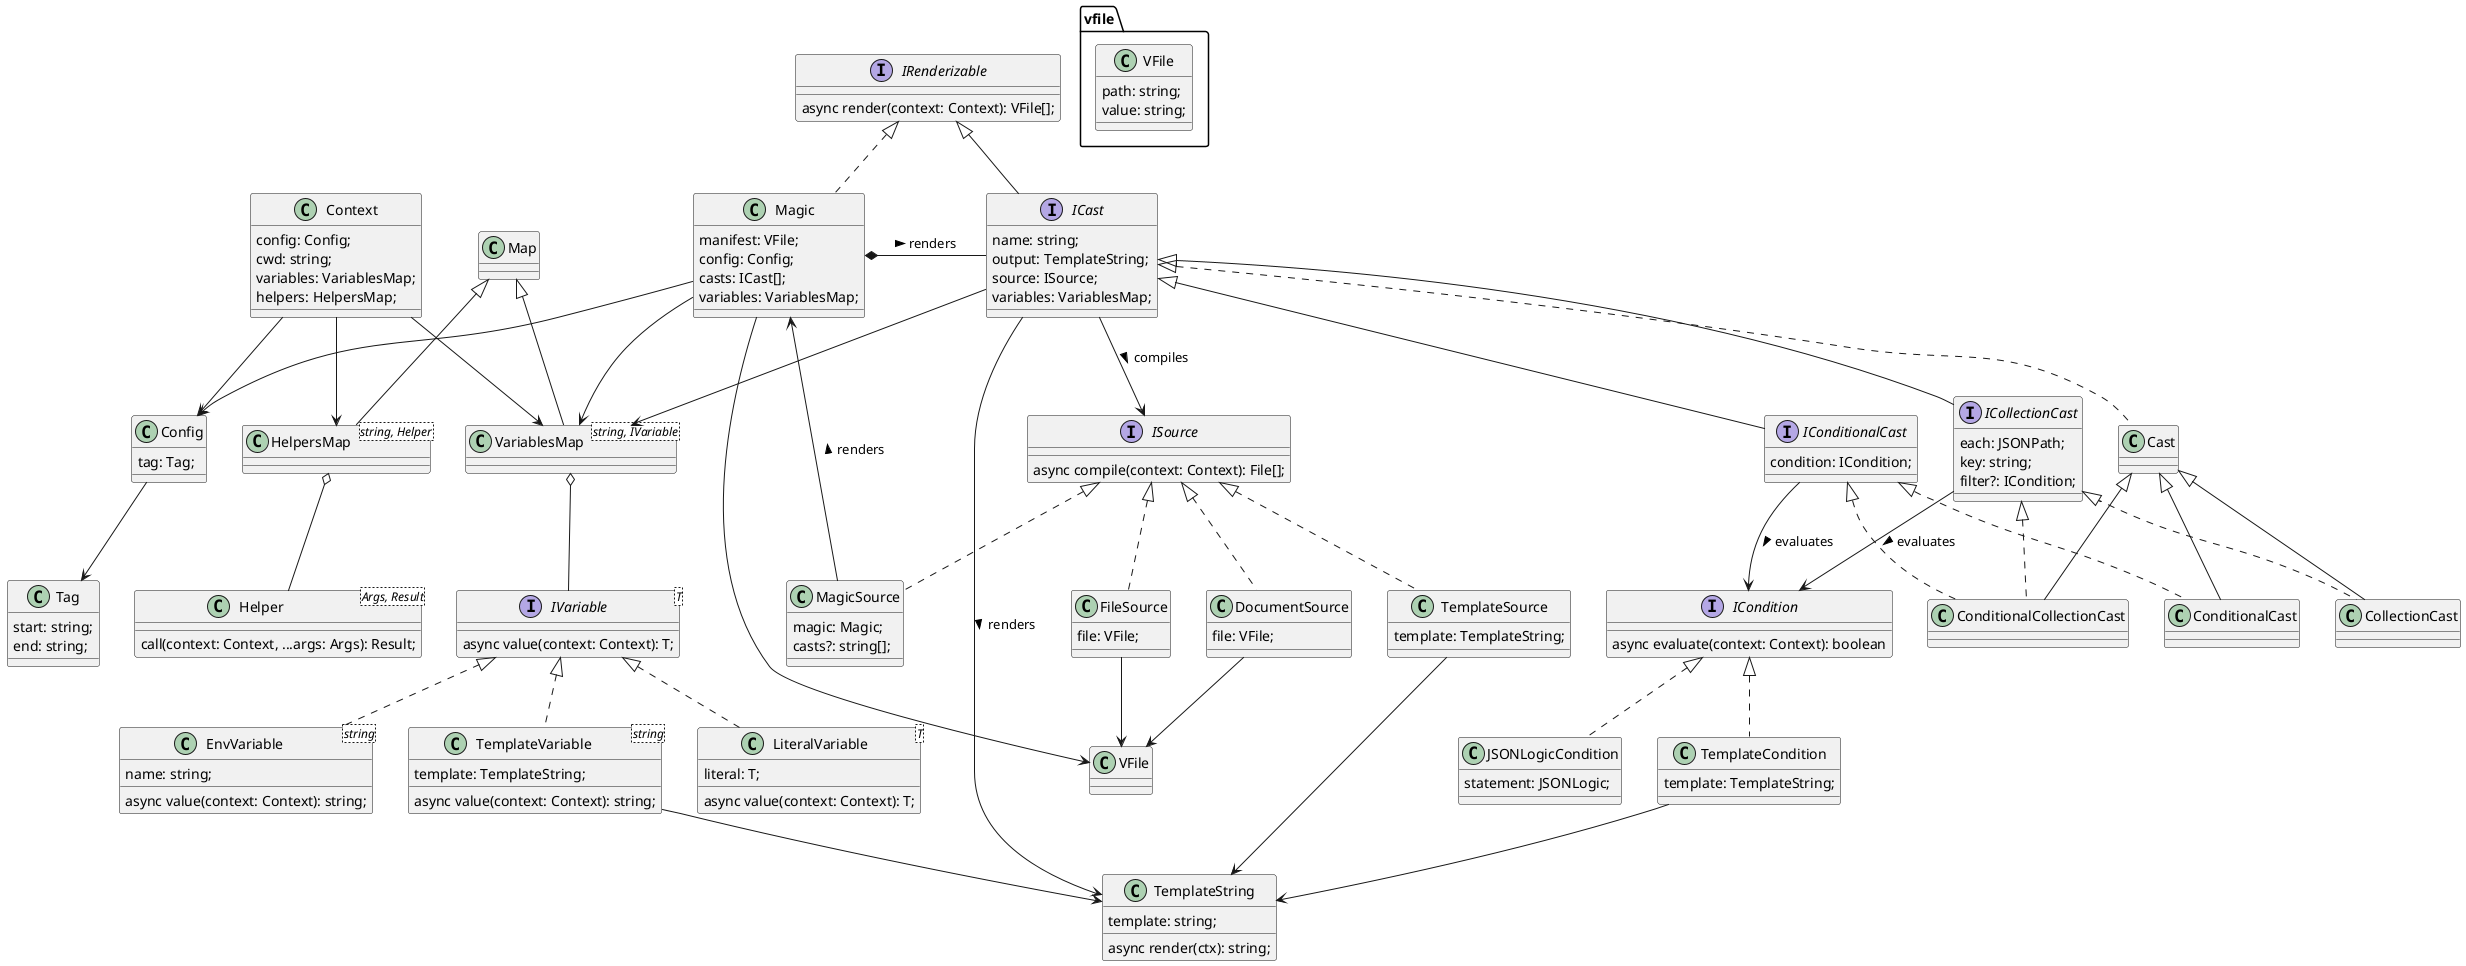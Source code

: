 @startuml Domain models
interface IRenderizable {
  async render(context: Context): VFile[];
}

class Magic implements IRenderizable {
  manifest: VFile;
  config: Config;
  casts: ICast[];
  variables: VariablesMap;
}
Magic --> VFile
Magic --> Config
Magic *-right- ICast : renders >
Magic -down-> VariablesMap

class Config {
  tag: Tag;
}
Config -down-> Tag
Config -[hidden]right- HelpersMap

class Tag {
  start: string;
  end: string;
}

class Context {
  config: Config;
  cwd: string;
  variables: VariablesMap;
  helpers: HelpersMap;
}
Context --> Config
Context --> VariablesMap
Context --> HelpersMap

class VariablesMap<string, IVariable> extends Map {}
VariablesMap o-- IVariable

interface IVariable<T> {
  async value(context: Context): T;
}

class LiteralVariable<T> implements IVariable {
  literal: T;

  async value(context: Context): T;
}

class EnvVariable<string> implements IVariable {
  name: string;

  async value(context: Context): string;
}

class TemplateVariable<string> implements IVariable {
  template: TemplateString;

  async value(context: Context): string;
}
TemplateVariable --> TemplateString

class TemplateString {
  template: string;
  async render(ctx): string;
}

class HelpersMap<string, Helper> extends Map {}
HelpersMap o-- Helper

class Helper<Args, Result> {
  call(context: Context, ...args: Args): Result;
}

interface ICast extends IRenderizable {
  name: string;
  output: TemplateString;
  source: ISource;
  variables: VariablesMap;
}
ICast --> ISource : compiles >
ICast --> VariablesMap
ICast --> TemplateString : renders >

class Cast implements ICast {}

interface ICollectionCast extends ICast {
  each: JSONPath;
  key: string;
  filter?: ICondition;
}
ICollectionCast --> ICondition : evaluates >

interface IConditionalCast extends ICast {
  condition: ICondition;
}
IConditionalCast --> ICondition : evaluates >
IConditionalCast -[hidden]right- Cast

class CollectionCast extends Cast implements ICollectionCast {}

class ConditionalCast extends Cast implements IConditionalCast {}

class ConditionalCollectionCast extends Cast implements IConditionalCast, ICollectionCast {}

interface ICondition {
  async evaluate(context: Context): boolean
}

class JSONLogicCondition implements ICondition {
  statement: JSONLogic;
}

class TemplateCondition implements ICondition {
  template: TemplateString;
}
TemplateCondition --> TemplateString

interface ISource {
  async compile(context: Context): File[];
}

class DocumentSource implements ISource {
  file: VFile;
}
DocumentSource --> VFile

class FileSource implements ISource {
  file: VFile;
}
FileSource --> VFile
FileSource -[hidden]right- TemplateSource

class MagicSource implements ISource {
  magic: Magic;
  casts?: string[];
}
MagicSource --> Magic : renders >

class TemplateSource implements ISource {
  template: TemplateString;
}
TemplateSource --> TemplateString

namespace vfile {
  class VFile {
    path: string;
    value: string;
  }
}
@enduml
